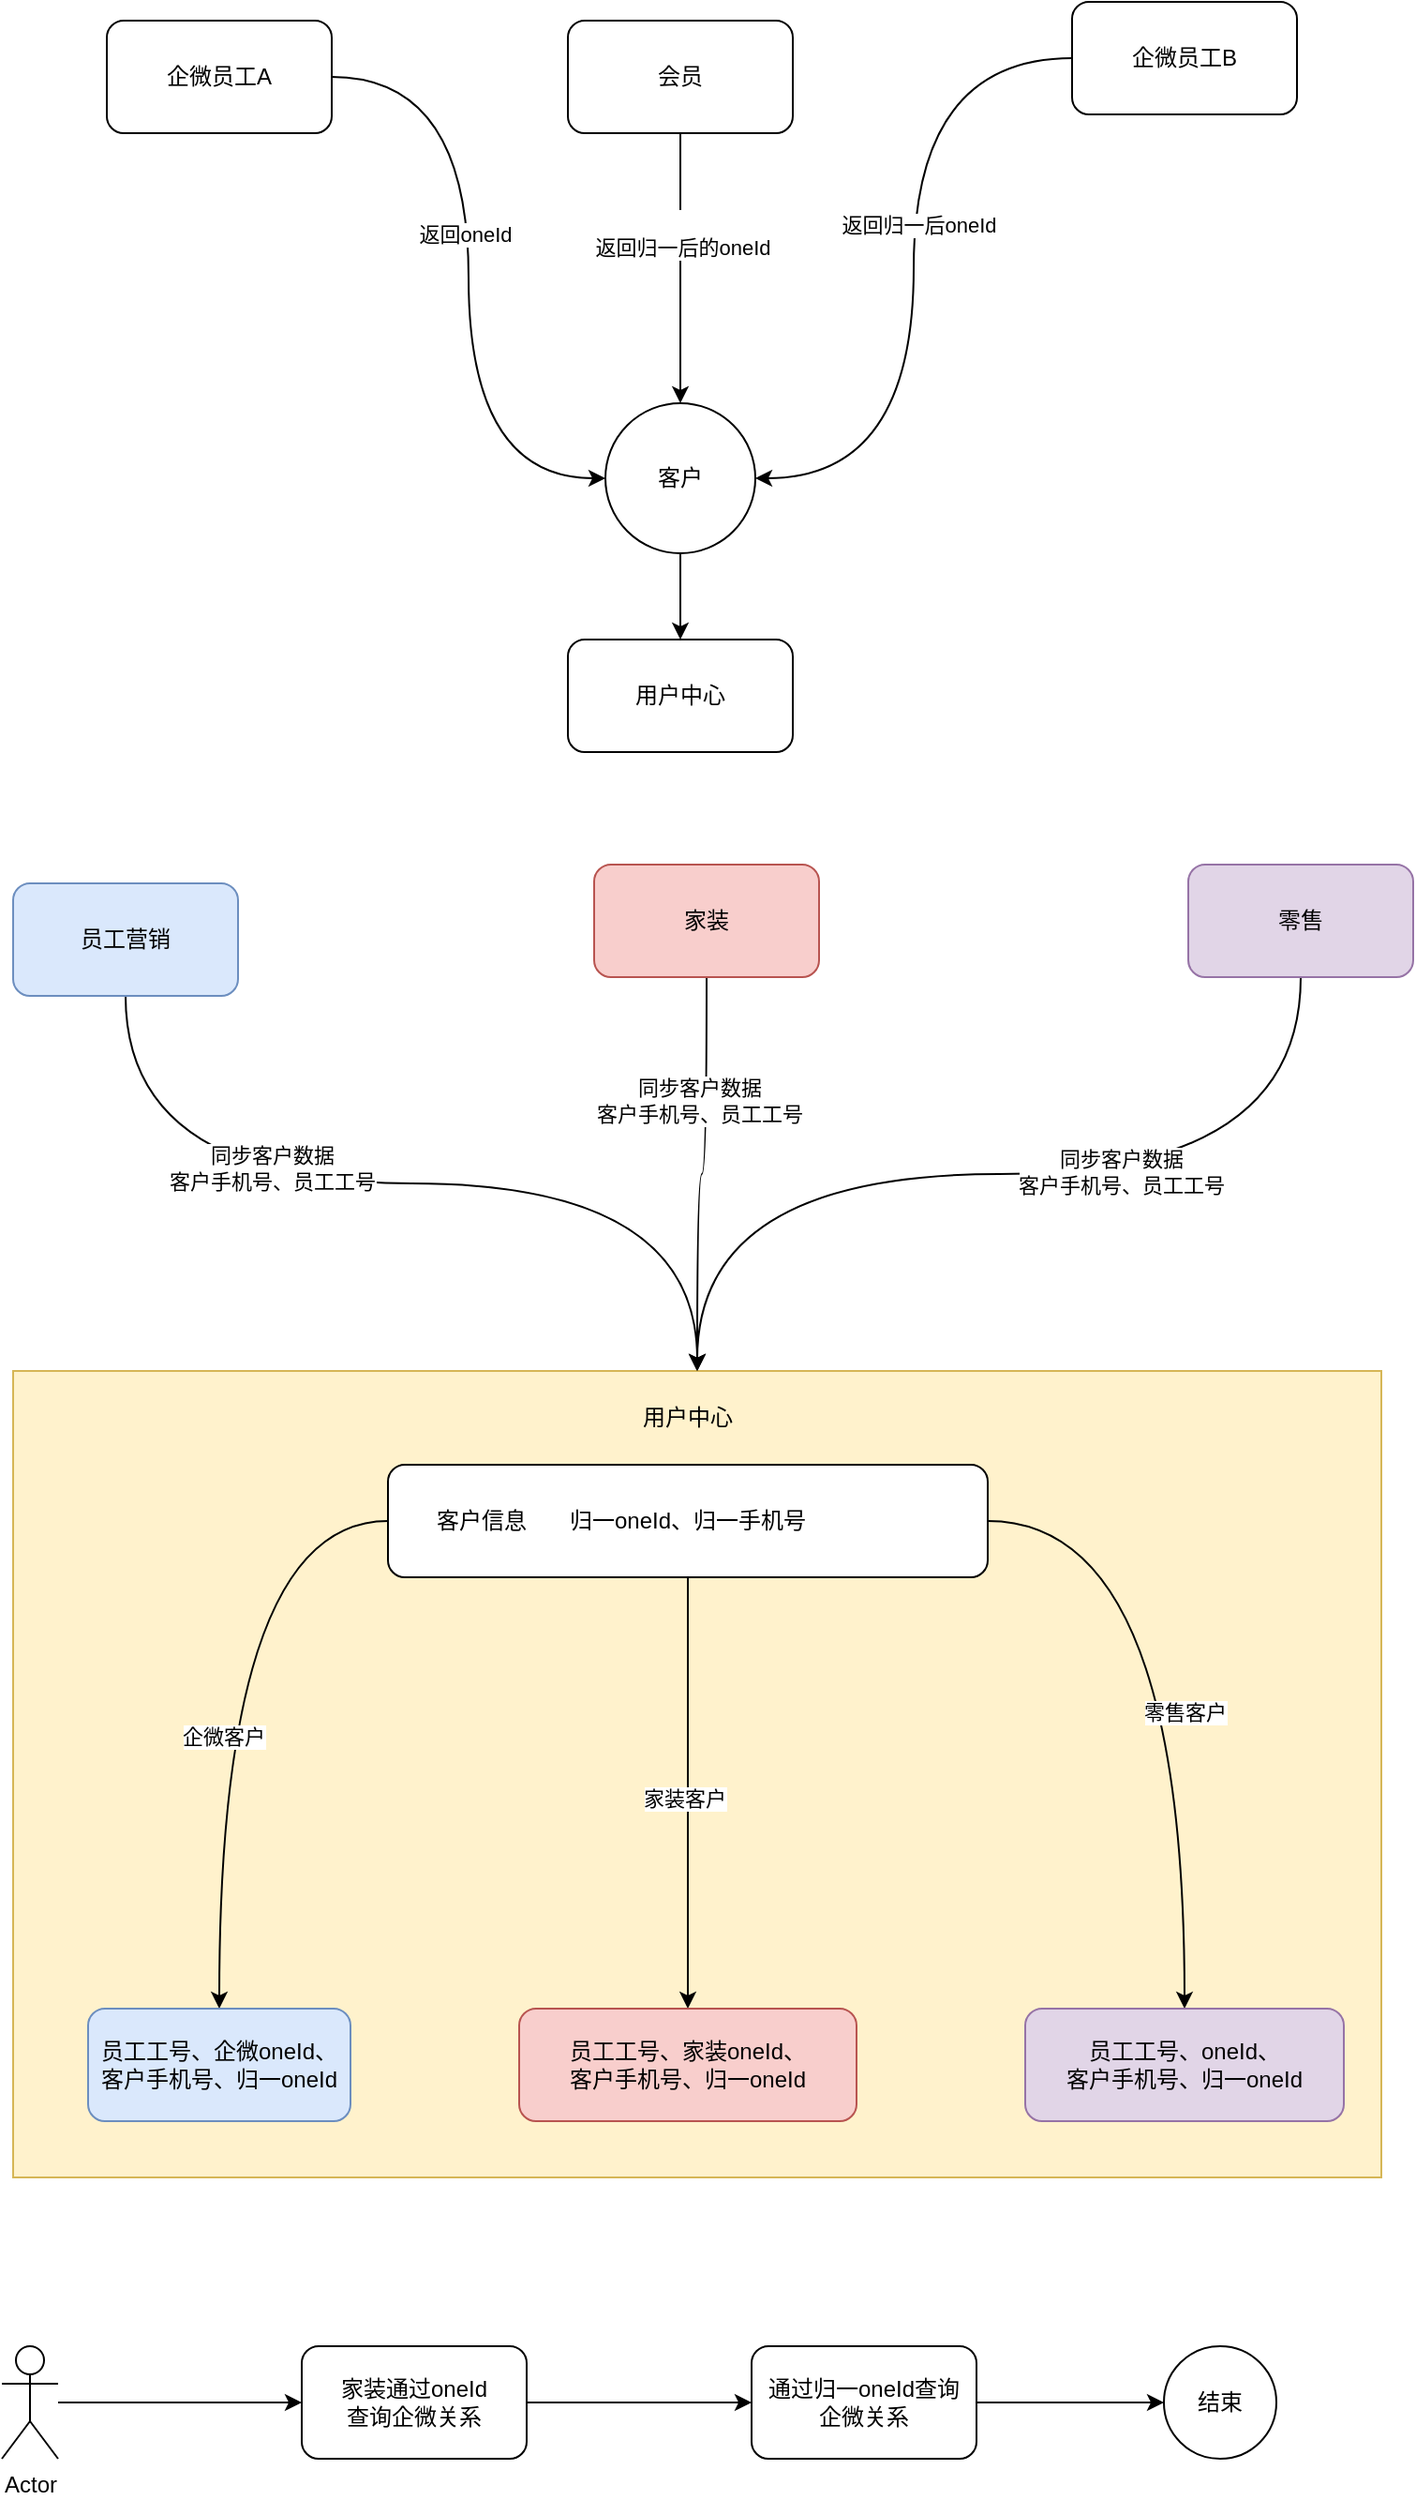 <mxfile version="21.6.5" type="github">
  <diagram name="第 1 页" id="q4-x8INJkiYWnhCAc0R3">
    <mxGraphModel dx="1272" dy="1990" grid="1" gridSize="10" guides="1" tooltips="1" connect="1" arrows="1" fold="1" page="1" pageScale="1" pageWidth="827" pageHeight="1169" math="0" shadow="0">
      <root>
        <mxCell id="0" />
        <mxCell id="1" parent="0" />
        <mxCell id="1wk179O0pt3eK3gfR9x9-29" style="edgeStyle=orthogonalEdgeStyle;rounded=0;orthogonalLoop=1;jettySize=auto;html=1;curved=1;" edge="1" parent="1" source="1wk179O0pt3eK3gfR9x9-1" target="1wk179O0pt3eK3gfR9x9-2">
          <mxGeometry relative="1" as="geometry" />
        </mxCell>
        <mxCell id="1wk179O0pt3eK3gfR9x9-32" value="同步客户数据&lt;br&gt;客户手机号、员工工号" style="edgeLabel;html=1;align=center;verticalAlign=middle;resizable=0;points=[];" vertex="1" connectable="0" parent="1wk179O0pt3eK3gfR9x9-29">
          <mxGeometry x="-0.297" y="8" relative="1" as="geometry">
            <mxPoint as="offset" />
          </mxGeometry>
        </mxCell>
        <mxCell id="1wk179O0pt3eK3gfR9x9-1" value="员工营销" style="rounded=1;whiteSpace=wrap;html=1;fillColor=#dae8fc;strokeColor=#6c8ebf;" vertex="1" parent="1">
          <mxGeometry x="80" y="-120" width="120" height="60" as="geometry" />
        </mxCell>
        <mxCell id="1wk179O0pt3eK3gfR9x9-2" value="" style="rounded=0;whiteSpace=wrap;html=1;fillColor=#fff2cc;strokeColor=#d6b656;" vertex="1" parent="1">
          <mxGeometry x="80" y="140" width="730" height="430" as="geometry" />
        </mxCell>
        <mxCell id="1wk179O0pt3eK3gfR9x9-7" style="edgeStyle=orthogonalEdgeStyle;rounded=0;orthogonalLoop=1;jettySize=auto;html=1;curved=1;" edge="1" parent="1" source="1wk179O0pt3eK3gfR9x9-6" target="1wk179O0pt3eK3gfR9x9-15">
          <mxGeometry relative="1" as="geometry">
            <mxPoint x="180" y="360" as="targetPoint" />
          </mxGeometry>
        </mxCell>
        <mxCell id="1wk179O0pt3eK3gfR9x9-24" value="企微客户" style="edgeLabel;html=1;align=center;verticalAlign=middle;resizable=0;points=[];" vertex="1" connectable="0" parent="1wk179O0pt3eK3gfR9x9-7">
          <mxGeometry x="0.17" y="2" relative="1" as="geometry">
            <mxPoint as="offset" />
          </mxGeometry>
        </mxCell>
        <mxCell id="1wk179O0pt3eK3gfR9x9-8" style="edgeStyle=orthogonalEdgeStyle;rounded=0;orthogonalLoop=1;jettySize=auto;html=1;curved=1;" edge="1" parent="1" source="1wk179O0pt3eK3gfR9x9-6" target="1wk179O0pt3eK3gfR9x9-17">
          <mxGeometry relative="1" as="geometry">
            <mxPoint x="440" y="370" as="targetPoint" />
          </mxGeometry>
        </mxCell>
        <mxCell id="1wk179O0pt3eK3gfR9x9-25" value="家装客户" style="edgeLabel;html=1;align=center;verticalAlign=middle;resizable=0;points=[];" vertex="1" connectable="0" parent="1wk179O0pt3eK3gfR9x9-8">
          <mxGeometry x="0.022" y="-2" relative="1" as="geometry">
            <mxPoint as="offset" />
          </mxGeometry>
        </mxCell>
        <mxCell id="1wk179O0pt3eK3gfR9x9-9" style="edgeStyle=orthogonalEdgeStyle;rounded=0;orthogonalLoop=1;jettySize=auto;html=1;curved=1;" edge="1" parent="1" source="1wk179O0pt3eK3gfR9x9-6" target="1wk179O0pt3eK3gfR9x9-19">
          <mxGeometry relative="1" as="geometry">
            <mxPoint x="700" y="370" as="targetPoint" />
          </mxGeometry>
        </mxCell>
        <mxCell id="1wk179O0pt3eK3gfR9x9-26" value="零售客户" style="edgeLabel;html=1;align=center;verticalAlign=middle;resizable=0;points=[];" vertex="1" connectable="0" parent="1wk179O0pt3eK3gfR9x9-9">
          <mxGeometry x="0.133" relative="1" as="geometry">
            <mxPoint as="offset" />
          </mxGeometry>
        </mxCell>
        <mxCell id="1wk179O0pt3eK3gfR9x9-6" value="归一oneId、归一手机号" style="rounded=1;whiteSpace=wrap;html=1;" vertex="1" parent="1">
          <mxGeometry x="280" y="190" width="320" height="60" as="geometry" />
        </mxCell>
        <mxCell id="1wk179O0pt3eK3gfR9x9-15" value="员工工号、企微oneId、客户手机号、归一oneId" style="rounded=1;whiteSpace=wrap;html=1;fillColor=#dae8fc;strokeColor=#6c8ebf;" vertex="1" parent="1">
          <mxGeometry x="120" y="480" width="140" height="60" as="geometry" />
        </mxCell>
        <mxCell id="1wk179O0pt3eK3gfR9x9-17" value="员工工号、家装oneId、&lt;br&gt;客户手机号、归一oneId" style="rounded=1;whiteSpace=wrap;html=1;fillColor=#f8cecc;strokeColor=#b85450;" vertex="1" parent="1">
          <mxGeometry x="350" y="480" width="180" height="60" as="geometry" />
        </mxCell>
        <mxCell id="1wk179O0pt3eK3gfR9x9-19" value="员工工号、oneId、&lt;br&gt;客户手机号、归一oneId" style="rounded=1;whiteSpace=wrap;html=1;fillColor=#e1d5e7;strokeColor=#9673a6;" vertex="1" parent="1">
          <mxGeometry x="620" y="480" width="170" height="60" as="geometry" />
        </mxCell>
        <mxCell id="1wk179O0pt3eK3gfR9x9-28" value="客户信息" style="text;html=1;strokeColor=none;fillColor=none;align=center;verticalAlign=middle;whiteSpace=wrap;rounded=0;" vertex="1" parent="1">
          <mxGeometry x="300" y="205" width="60" height="30" as="geometry" />
        </mxCell>
        <mxCell id="1wk179O0pt3eK3gfR9x9-33" style="edgeStyle=orthogonalEdgeStyle;rounded=0;orthogonalLoop=1;jettySize=auto;html=1;entryX=0.5;entryY=0;entryDx=0;entryDy=0;curved=1;" edge="1" parent="1" source="1wk179O0pt3eK3gfR9x9-30" target="1wk179O0pt3eK3gfR9x9-2">
          <mxGeometry relative="1" as="geometry" />
        </mxCell>
        <mxCell id="1wk179O0pt3eK3gfR9x9-35" value="同步客户数据&lt;br style=&quot;border-color: var(--border-color);&quot;&gt;客户手机号、员工工号" style="edgeLabel;html=1;align=center;verticalAlign=middle;resizable=0;points=[];" vertex="1" connectable="0" parent="1wk179O0pt3eK3gfR9x9-33">
          <mxGeometry x="-0.385" y="-4" relative="1" as="geometry">
            <mxPoint as="offset" />
          </mxGeometry>
        </mxCell>
        <mxCell id="1wk179O0pt3eK3gfR9x9-30" value="家装" style="rounded=1;whiteSpace=wrap;html=1;fillColor=#f8cecc;strokeColor=#b85450;" vertex="1" parent="1">
          <mxGeometry x="390" y="-130" width="120" height="60" as="geometry" />
        </mxCell>
        <mxCell id="1wk179O0pt3eK3gfR9x9-34" style="edgeStyle=orthogonalEdgeStyle;rounded=0;orthogonalLoop=1;jettySize=auto;html=1;entryX=0.5;entryY=0;entryDx=0;entryDy=0;curved=1;" edge="1" parent="1" source="1wk179O0pt3eK3gfR9x9-31" target="1wk179O0pt3eK3gfR9x9-2">
          <mxGeometry relative="1" as="geometry" />
        </mxCell>
        <mxCell id="1wk179O0pt3eK3gfR9x9-36" value="同步客户数据&lt;br style=&quot;border-color: var(--border-color);&quot;&gt;客户手机号、员工工号" style="edgeLabel;html=1;align=center;verticalAlign=middle;resizable=0;points=[];" vertex="1" connectable="0" parent="1wk179O0pt3eK3gfR9x9-34">
          <mxGeometry x="-0.244" y="-1" relative="1" as="geometry">
            <mxPoint as="offset" />
          </mxGeometry>
        </mxCell>
        <mxCell id="1wk179O0pt3eK3gfR9x9-31" value="零售" style="rounded=1;whiteSpace=wrap;html=1;fillColor=#e1d5e7;strokeColor=#9673a6;" vertex="1" parent="1">
          <mxGeometry x="707" y="-130" width="120" height="60" as="geometry" />
        </mxCell>
        <mxCell id="1wk179O0pt3eK3gfR9x9-37" value="用户中心" style="text;html=1;strokeColor=none;fillColor=none;align=center;verticalAlign=middle;whiteSpace=wrap;rounded=0;" vertex="1" parent="1">
          <mxGeometry x="410" y="150" width="60" height="30" as="geometry" />
        </mxCell>
        <mxCell id="1wk179O0pt3eK3gfR9x9-50" style="edgeStyle=orthogonalEdgeStyle;rounded=0;orthogonalLoop=1;jettySize=auto;html=1;entryX=0;entryY=0.5;entryDx=0;entryDy=0;" edge="1" parent="1" source="1wk179O0pt3eK3gfR9x9-43" target="1wk179O0pt3eK3gfR9x9-48">
          <mxGeometry relative="1" as="geometry" />
        </mxCell>
        <mxCell id="1wk179O0pt3eK3gfR9x9-43" value="Actor" style="shape=umlActor;verticalLabelPosition=bottom;verticalAlign=top;html=1;outlineConnect=0;" vertex="1" parent="1">
          <mxGeometry x="74" y="660" width="30" height="60" as="geometry" />
        </mxCell>
        <mxCell id="1wk179O0pt3eK3gfR9x9-52" style="edgeStyle=orthogonalEdgeStyle;rounded=0;orthogonalLoop=1;jettySize=auto;html=1;" edge="1" parent="1" source="1wk179O0pt3eK3gfR9x9-48" target="1wk179O0pt3eK3gfR9x9-53">
          <mxGeometry relative="1" as="geometry">
            <mxPoint x="484" y="690" as="targetPoint" />
          </mxGeometry>
        </mxCell>
        <mxCell id="1wk179O0pt3eK3gfR9x9-48" value="家装通过oneId&lt;br&gt;查询企微关系" style="rounded=1;whiteSpace=wrap;html=1;" vertex="1" parent="1">
          <mxGeometry x="234" y="660" width="120" height="60" as="geometry" />
        </mxCell>
        <mxCell id="1wk179O0pt3eK3gfR9x9-57" value="" style="edgeStyle=orthogonalEdgeStyle;rounded=0;orthogonalLoop=1;jettySize=auto;html=1;" edge="1" parent="1" source="1wk179O0pt3eK3gfR9x9-53" target="1wk179O0pt3eK3gfR9x9-56">
          <mxGeometry relative="1" as="geometry" />
        </mxCell>
        <mxCell id="1wk179O0pt3eK3gfR9x9-53" value="通过归一oneId查询&lt;br&gt;企微关系" style="rounded=1;whiteSpace=wrap;html=1;" vertex="1" parent="1">
          <mxGeometry x="474" y="660" width="120" height="60" as="geometry" />
        </mxCell>
        <mxCell id="1wk179O0pt3eK3gfR9x9-56" value="结束" style="ellipse;whiteSpace=wrap;html=1;rounded=1;" vertex="1" parent="1">
          <mxGeometry x="694" y="660" width="60" height="60" as="geometry" />
        </mxCell>
        <mxCell id="1wk179O0pt3eK3gfR9x9-62" style="edgeStyle=orthogonalEdgeStyle;rounded=0;orthogonalLoop=1;jettySize=auto;html=1;entryX=0;entryY=0.5;entryDx=0;entryDy=0;curved=1;" edge="1" parent="1" source="1wk179O0pt3eK3gfR9x9-58" target="1wk179O0pt3eK3gfR9x9-61">
          <mxGeometry relative="1" as="geometry" />
        </mxCell>
        <mxCell id="1wk179O0pt3eK3gfR9x9-65" value="返回oneId" style="edgeLabel;html=1;align=center;verticalAlign=middle;resizable=0;points=[];" vertex="1" connectable="0" parent="1wk179O0pt3eK3gfR9x9-62">
          <mxGeometry x="-0.123" y="-2" relative="1" as="geometry">
            <mxPoint y="-1" as="offset" />
          </mxGeometry>
        </mxCell>
        <mxCell id="1wk179O0pt3eK3gfR9x9-58" value="企微员工A" style="rounded=1;whiteSpace=wrap;html=1;" vertex="1" parent="1">
          <mxGeometry x="130" y="-580" width="120" height="60" as="geometry" />
        </mxCell>
        <mxCell id="1wk179O0pt3eK3gfR9x9-63" style="edgeStyle=orthogonalEdgeStyle;rounded=0;orthogonalLoop=1;jettySize=auto;html=1;" edge="1" parent="1" source="1wk179O0pt3eK3gfR9x9-59" target="1wk179O0pt3eK3gfR9x9-61">
          <mxGeometry relative="1" as="geometry" />
        </mxCell>
        <mxCell id="1wk179O0pt3eK3gfR9x9-66" value="&lt;br&gt;返回归一后的oneId" style="edgeLabel;html=1;align=center;verticalAlign=middle;resizable=0;points=[];" vertex="1" connectable="0" parent="1wk179O0pt3eK3gfR9x9-63">
          <mxGeometry x="-0.264" y="1" relative="1" as="geometry">
            <mxPoint y="1" as="offset" />
          </mxGeometry>
        </mxCell>
        <mxCell id="1wk179O0pt3eK3gfR9x9-59" value="会员" style="rounded=1;whiteSpace=wrap;html=1;" vertex="1" parent="1">
          <mxGeometry x="376" y="-580" width="120" height="60" as="geometry" />
        </mxCell>
        <mxCell id="1wk179O0pt3eK3gfR9x9-64" style="edgeStyle=orthogonalEdgeStyle;rounded=0;orthogonalLoop=1;jettySize=auto;html=1;entryX=1;entryY=0.5;entryDx=0;entryDy=0;curved=1;" edge="1" parent="1" source="1wk179O0pt3eK3gfR9x9-60" target="1wk179O0pt3eK3gfR9x9-61">
          <mxGeometry relative="1" as="geometry" />
        </mxCell>
        <mxCell id="1wk179O0pt3eK3gfR9x9-67" value="返回归一后oneId" style="edgeLabel;html=1;align=center;verticalAlign=middle;resizable=0;points=[];" vertex="1" connectable="0" parent="1wk179O0pt3eK3gfR9x9-64">
          <mxGeometry x="-0.124" y="2" relative="1" as="geometry">
            <mxPoint y="1" as="offset" />
          </mxGeometry>
        </mxCell>
        <mxCell id="1wk179O0pt3eK3gfR9x9-60" value="企微员工B" style="rounded=1;whiteSpace=wrap;html=1;" vertex="1" parent="1">
          <mxGeometry x="645" y="-590" width="120" height="60" as="geometry" />
        </mxCell>
        <mxCell id="1wk179O0pt3eK3gfR9x9-68" style="edgeStyle=orthogonalEdgeStyle;rounded=0;orthogonalLoop=1;jettySize=auto;html=1;entryX=0.5;entryY=0;entryDx=0;entryDy=0;" edge="1" parent="1" source="1wk179O0pt3eK3gfR9x9-61" target="1wk179O0pt3eK3gfR9x9-69">
          <mxGeometry relative="1" as="geometry">
            <mxPoint x="436" y="-246" as="targetPoint" />
          </mxGeometry>
        </mxCell>
        <mxCell id="1wk179O0pt3eK3gfR9x9-61" value="客户" style="ellipse;whiteSpace=wrap;html=1;aspect=fixed;" vertex="1" parent="1">
          <mxGeometry x="396" y="-376" width="80" height="80" as="geometry" />
        </mxCell>
        <mxCell id="1wk179O0pt3eK3gfR9x9-69" value="用户中心" style="rounded=1;whiteSpace=wrap;html=1;" vertex="1" parent="1">
          <mxGeometry x="376" y="-250" width="120" height="60" as="geometry" />
        </mxCell>
      </root>
    </mxGraphModel>
  </diagram>
</mxfile>
